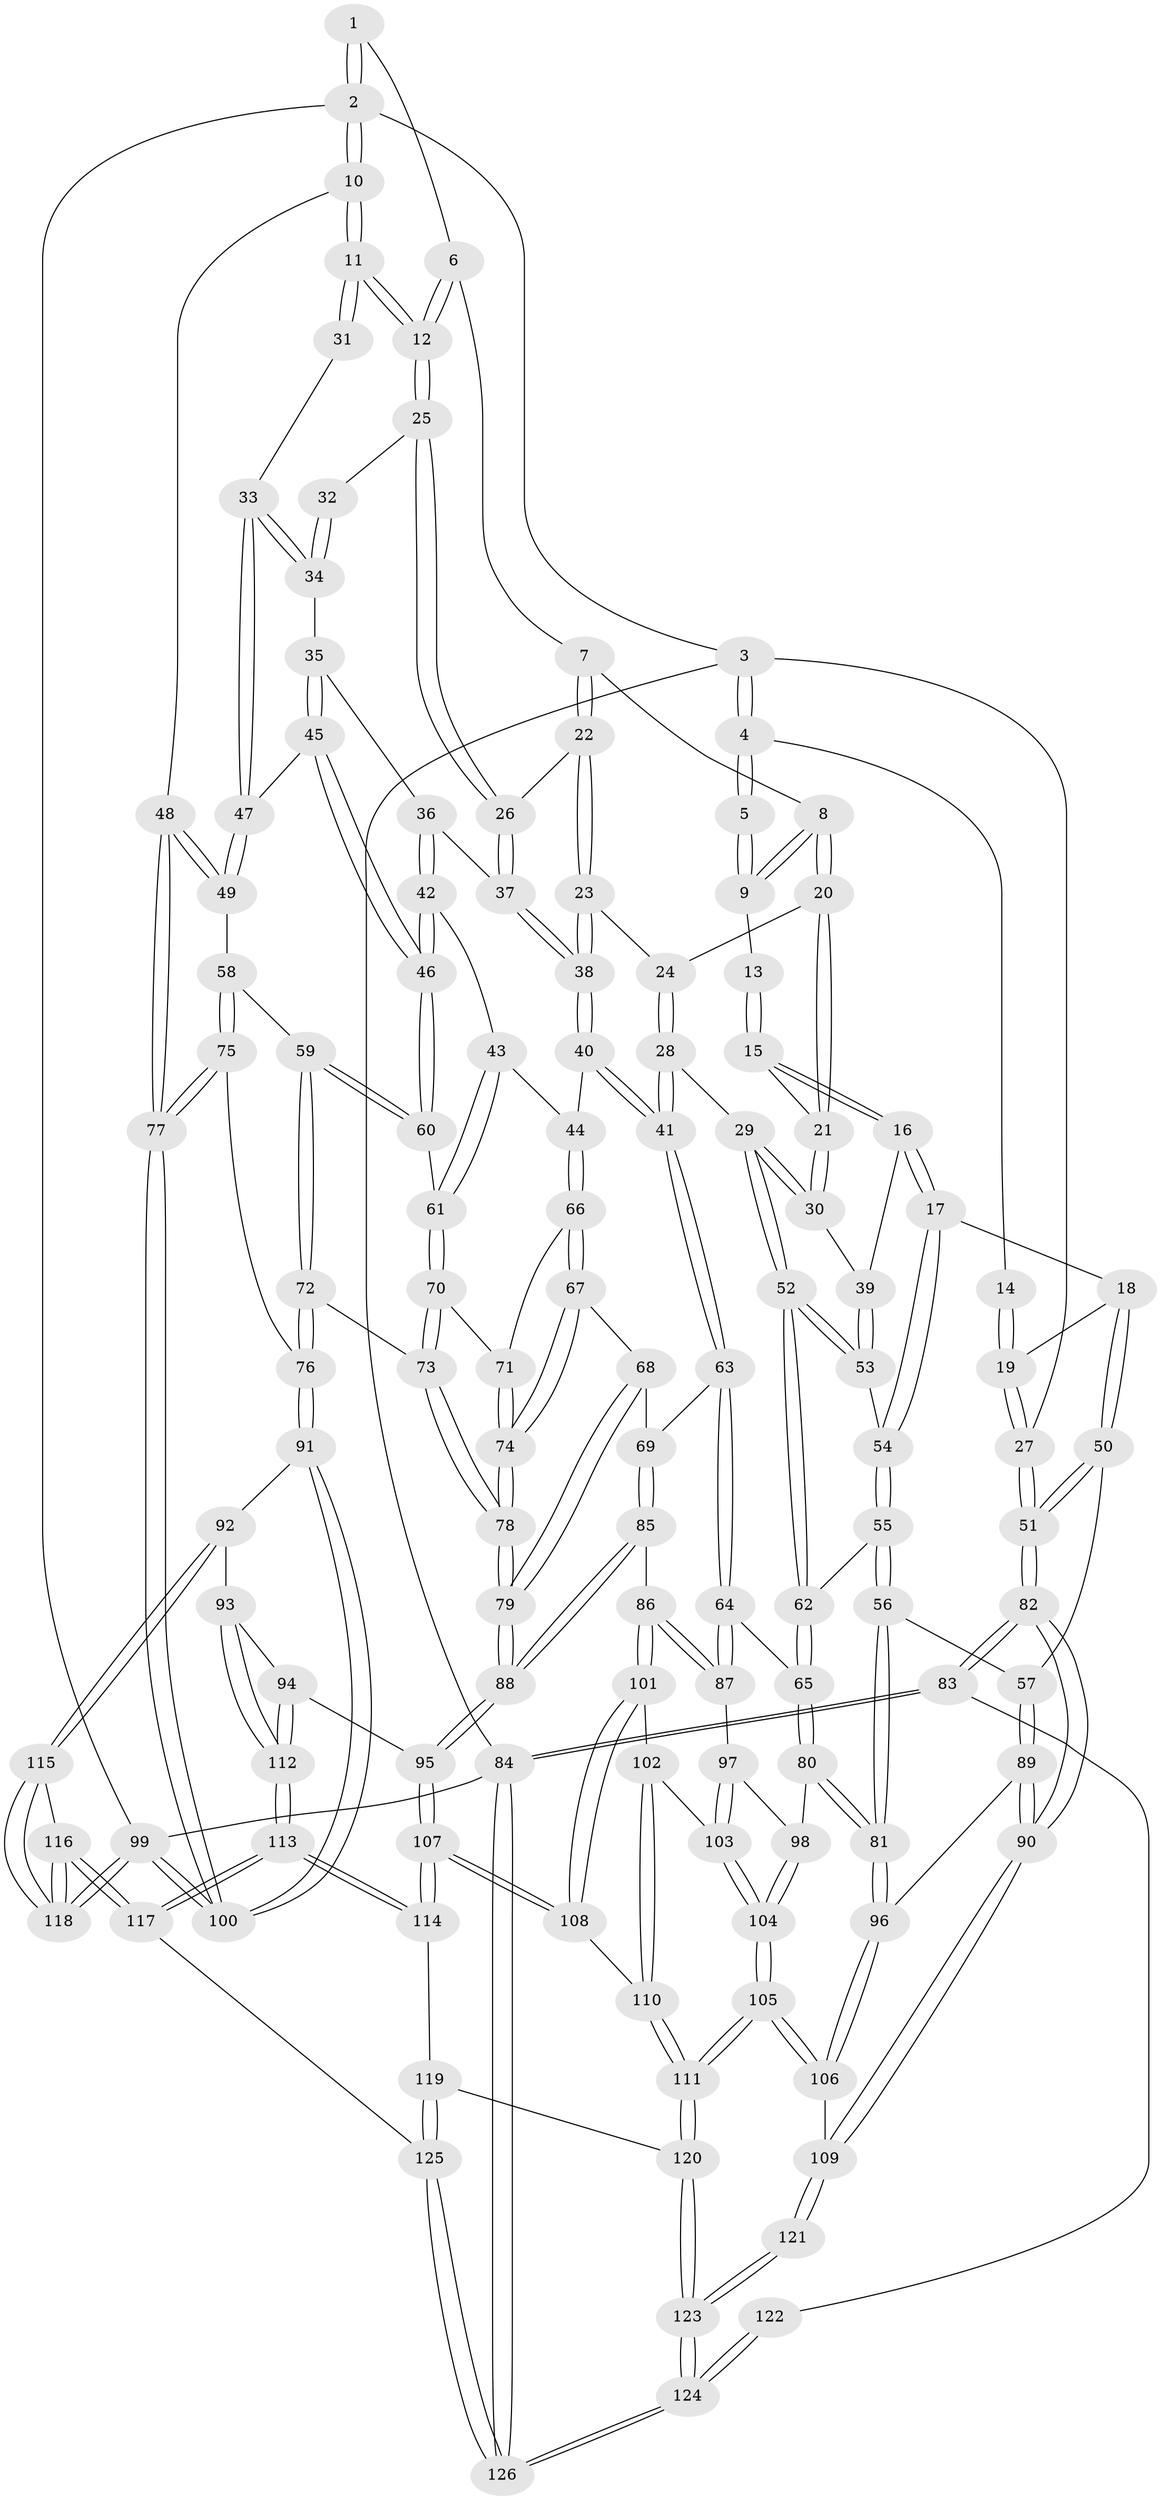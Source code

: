 // Generated by graph-tools (version 1.1) at 2025/01/03/09/25 05:01:19]
// undirected, 126 vertices, 312 edges
graph export_dot {
graph [start="1"]
  node [color=gray90,style=filled];
  1 [pos="+0.7281114282587589+0"];
  2 [pos="+1+0"];
  3 [pos="+0+0"];
  4 [pos="+0+0"];
  5 [pos="+0.433514391207445+0"];
  6 [pos="+0.7269752790257538+0"];
  7 [pos="+0.583689515848968+0.1051494748313587"];
  8 [pos="+0.4405259687443626+0.05020661862171099"];
  9 [pos="+0.43919214971883197+0.04778320432483196"];
  10 [pos="+1+0"];
  11 [pos="+1+0"];
  12 [pos="+0.7990730046756901+0.09923194328688711"];
  13 [pos="+0.29207771332897375+0.08509895940022238"];
  14 [pos="+0.273154573610038+0.07556984428453707"];
  15 [pos="+0.2962071670833853+0.1550137377275778"];
  16 [pos="+0.19472402121368534+0.24570173617388857"];
  17 [pos="+0.18060253057838424+0.24827674081704162"];
  18 [pos="+0.13759428395519205+0.21656060717215117"];
  19 [pos="+0.1323760244823872+0.21090733862021646"];
  20 [pos="+0.4213102623720805+0.16977398314987419"];
  21 [pos="+0.39159604468311104+0.2061944443103492"];
  22 [pos="+0.6133416549542522+0.17619133253026284"];
  23 [pos="+0.5969644310086816+0.2163336501857439"];
  24 [pos="+0.5062072091177101+0.2096211728456448"];
  25 [pos="+0.7952578565821035+0.14192707128100798"];
  26 [pos="+0.7853712173545495+0.152076907073057"];
  27 [pos="+0+0"];
  28 [pos="+0.4356170536676029+0.346910557325452"];
  29 [pos="+0.4338439785179591+0.34619326816097656"];
  30 [pos="+0.3793155967180768+0.2600849845599913"];
  31 [pos="+0.9611376186112772+0.15237115662803322"];
  32 [pos="+0.859391326722724+0.17344550410406762"];
  33 [pos="+0.951723860750131+0.2759547688285267"];
  34 [pos="+0.8863351214318136+0.21879212367729056"];
  35 [pos="+0.8499046842362131+0.29526269399979144"];
  36 [pos="+0.779409608087093+0.26182334942462276"];
  37 [pos="+0.7761250338885374+0.22794489338183746"];
  38 [pos="+0.6036479461509835+0.2950502141900866"];
  39 [pos="+0.318430267576558+0.26851651530860143"];
  40 [pos="+0.6006357198622067+0.337275970027799"];
  41 [pos="+0.4962653636349897+0.3829987322211124"];
  42 [pos="+0.7576127209435044+0.3137563459167587"];
  43 [pos="+0.7415764229651746+0.3296653019393654"];
  44 [pos="+0.61064862798779+0.3434018538398277"];
  45 [pos="+0.8765791260175839+0.33021837362085066"];
  46 [pos="+0.8586510582212672+0.3632581132086798"];
  47 [pos="+0.9651110287371686+0.29553724526908204"];
  48 [pos="+1+0.33940543583895866"];
  49 [pos="+1+0.3384265724156396"];
  50 [pos="+0.012762530478441197+0.4529301620794271"];
  51 [pos="+0+0.44805423309935216"];
  52 [pos="+0.31251751798142796+0.4156308612541703"];
  53 [pos="+0.2951221196279322+0.3599548135677828"];
  54 [pos="+0.18303359342268344+0.2697056077559028"];
  55 [pos="+0.17353589750239923+0.4238725310237049"];
  56 [pos="+0.1316949177109551+0.4696712156863247"];
  57 [pos="+0.06443433208240827+0.46417815517913086"];
  58 [pos="+0.9129452690858209+0.43781140730337903"];
  59 [pos="+0.9113265798259347+0.43716706759882035"];
  60 [pos="+0.8560818901879728+0.39554640900241755"];
  61 [pos="+0.7840392914943268+0.431050593852291"];
  62 [pos="+0.3070937607468339+0.42326377448481173"];
  63 [pos="+0.4889354502205141+0.4677191282278552"];
  64 [pos="+0.4051447144830737+0.5344753004369712"];
  65 [pos="+0.34485927555494295+0.5332895848547948"];
  66 [pos="+0.6438495371284262+0.40358017577969874"];
  67 [pos="+0.6372310893275633+0.46241143793708683"];
  68 [pos="+0.5941950486100055+0.4985926943321536"];
  69 [pos="+0.5061076974647335+0.4849386355751779"];
  70 [pos="+0.7722126250576002+0.4526331857277008"];
  71 [pos="+0.7299339343292724+0.44858329942794534"];
  72 [pos="+0.8023307752368816+0.51826527489845"];
  73 [pos="+0.7907550079574094+0.5148699823754084"];
  74 [pos="+0.6706308457960741+0.5198768857054578"];
  75 [pos="+0.9342846784240287+0.5381637286174711"];
  76 [pos="+0.8971632333365995+0.5736593445081678"];
  77 [pos="+1+0.5248997922424459"];
  78 [pos="+0.6763743571007697+0.6407491604543267"];
  79 [pos="+0.673370249889972+0.6472598990415218"];
  80 [pos="+0.2668022469460554+0.609303727187931"];
  81 [pos="+0.20723871418940518+0.6124929661195969"];
  82 [pos="+0+0.8462462025687496"];
  83 [pos="+0+0.9302694081029037"];
  84 [pos="+0+1"];
  85 [pos="+0.5688915006705512+0.6316130499502969"];
  86 [pos="+0.5081771968353264+0.6544476514825562"];
  87 [pos="+0.43949038103242194+0.6049595982948254"];
  88 [pos="+0.6726311322694531+0.6500208451290818"];
  89 [pos="+0.06051679864159778+0.6822568824512111"];
  90 [pos="+0+0.8227237167784464"];
  91 [pos="+0.8848401991282799+0.7284797664069826"];
  92 [pos="+0.8728279913050558+0.7370921922939927"];
  93 [pos="+0.8360507602248894+0.7384955761121937"];
  94 [pos="+0.720220535244561+0.7128220561186771"];
  95 [pos="+0.7025069490928849+0.7062119628864842"];
  96 [pos="+0.19811081791896706+0.6250188389369655"];
  97 [pos="+0.3779139670824943+0.6648168364362566"];
  98 [pos="+0.31363864632734606+0.6591092890745195"];
  99 [pos="+1+1"];
  100 [pos="+1+0.7096872184927738"];
  101 [pos="+0.5059469637708721+0.6583077485450335"];
  102 [pos="+0.445177774783875+0.7206540135711702"];
  103 [pos="+0.43138020546241623+0.7144396533782651"];
  104 [pos="+0.3271823928216017+0.7389817560215647"];
  105 [pos="+0.3090356063284361+0.86310618942233"];
  106 [pos="+0.20955878394467123+0.7803966360545278"];
  107 [pos="+0.584676184807154+0.8507814131169168"];
  108 [pos="+0.5487988738682497+0.8221716348429097"];
  109 [pos="+0.0218465331222536+0.8256616826900443"];
  110 [pos="+0.4458322155450886+0.7733066902960305"];
  111 [pos="+0.3153405917630307+0.875843612754789"];
  112 [pos="+0.7392343891346016+1"];
  113 [pos="+0.7111829186509081+1"];
  114 [pos="+0.583752056019231+0.8603089046068153"];
  115 [pos="+0.8844304721980163+0.7808892215463621"];
  116 [pos="+0.8348251892869869+1"];
  117 [pos="+0.7221789015532847+1"];
  118 [pos="+1+1"];
  119 [pos="+0.4525685665881679+0.9096319845732589"];
  120 [pos="+0.3157849851220786+0.8881388252488851"];
  121 [pos="+0.18083835067282011+0.8968657715276193"];
  122 [pos="+0.145421418334528+0.9366687043057391"];
  123 [pos="+0.30903834786282786+0.9024147855452237"];
  124 [pos="+0.26990249376609393+1"];
  125 [pos="+0.547380159399036+1"];
  126 [pos="+0.2647495285453234+1"];
  1 -- 2;
  1 -- 2;
  1 -- 6;
  2 -- 3;
  2 -- 10;
  2 -- 10;
  2 -- 99;
  3 -- 4;
  3 -- 4;
  3 -- 27;
  3 -- 84;
  4 -- 5;
  4 -- 5;
  4 -- 14;
  5 -- 9;
  5 -- 9;
  6 -- 7;
  6 -- 12;
  6 -- 12;
  7 -- 8;
  7 -- 22;
  7 -- 22;
  8 -- 9;
  8 -- 9;
  8 -- 20;
  8 -- 20;
  9 -- 13;
  10 -- 11;
  10 -- 11;
  10 -- 48;
  11 -- 12;
  11 -- 12;
  11 -- 31;
  11 -- 31;
  12 -- 25;
  12 -- 25;
  13 -- 15;
  13 -- 15;
  14 -- 19;
  14 -- 19;
  15 -- 16;
  15 -- 16;
  15 -- 21;
  16 -- 17;
  16 -- 17;
  16 -- 39;
  17 -- 18;
  17 -- 54;
  17 -- 54;
  18 -- 19;
  18 -- 50;
  18 -- 50;
  19 -- 27;
  19 -- 27;
  20 -- 21;
  20 -- 21;
  20 -- 24;
  21 -- 30;
  21 -- 30;
  22 -- 23;
  22 -- 23;
  22 -- 26;
  23 -- 24;
  23 -- 38;
  23 -- 38;
  24 -- 28;
  24 -- 28;
  25 -- 26;
  25 -- 26;
  25 -- 32;
  26 -- 37;
  26 -- 37;
  27 -- 51;
  27 -- 51;
  28 -- 29;
  28 -- 41;
  28 -- 41;
  29 -- 30;
  29 -- 30;
  29 -- 52;
  29 -- 52;
  30 -- 39;
  31 -- 33;
  32 -- 34;
  32 -- 34;
  33 -- 34;
  33 -- 34;
  33 -- 47;
  33 -- 47;
  34 -- 35;
  35 -- 36;
  35 -- 45;
  35 -- 45;
  36 -- 37;
  36 -- 42;
  36 -- 42;
  37 -- 38;
  37 -- 38;
  38 -- 40;
  38 -- 40;
  39 -- 53;
  39 -- 53;
  40 -- 41;
  40 -- 41;
  40 -- 44;
  41 -- 63;
  41 -- 63;
  42 -- 43;
  42 -- 46;
  42 -- 46;
  43 -- 44;
  43 -- 61;
  43 -- 61;
  44 -- 66;
  44 -- 66;
  45 -- 46;
  45 -- 46;
  45 -- 47;
  46 -- 60;
  46 -- 60;
  47 -- 49;
  47 -- 49;
  48 -- 49;
  48 -- 49;
  48 -- 77;
  48 -- 77;
  49 -- 58;
  50 -- 51;
  50 -- 51;
  50 -- 57;
  51 -- 82;
  51 -- 82;
  52 -- 53;
  52 -- 53;
  52 -- 62;
  52 -- 62;
  53 -- 54;
  54 -- 55;
  54 -- 55;
  55 -- 56;
  55 -- 56;
  55 -- 62;
  56 -- 57;
  56 -- 81;
  56 -- 81;
  57 -- 89;
  57 -- 89;
  58 -- 59;
  58 -- 75;
  58 -- 75;
  59 -- 60;
  59 -- 60;
  59 -- 72;
  59 -- 72;
  60 -- 61;
  61 -- 70;
  61 -- 70;
  62 -- 65;
  62 -- 65;
  63 -- 64;
  63 -- 64;
  63 -- 69;
  64 -- 65;
  64 -- 87;
  64 -- 87;
  65 -- 80;
  65 -- 80;
  66 -- 67;
  66 -- 67;
  66 -- 71;
  67 -- 68;
  67 -- 74;
  67 -- 74;
  68 -- 69;
  68 -- 79;
  68 -- 79;
  69 -- 85;
  69 -- 85;
  70 -- 71;
  70 -- 73;
  70 -- 73;
  71 -- 74;
  71 -- 74;
  72 -- 73;
  72 -- 76;
  72 -- 76;
  73 -- 78;
  73 -- 78;
  74 -- 78;
  74 -- 78;
  75 -- 76;
  75 -- 77;
  75 -- 77;
  76 -- 91;
  76 -- 91;
  77 -- 100;
  77 -- 100;
  78 -- 79;
  78 -- 79;
  79 -- 88;
  79 -- 88;
  80 -- 81;
  80 -- 81;
  80 -- 98;
  81 -- 96;
  81 -- 96;
  82 -- 83;
  82 -- 83;
  82 -- 90;
  82 -- 90;
  83 -- 84;
  83 -- 84;
  83 -- 122;
  84 -- 126;
  84 -- 126;
  84 -- 99;
  85 -- 86;
  85 -- 88;
  85 -- 88;
  86 -- 87;
  86 -- 87;
  86 -- 101;
  86 -- 101;
  87 -- 97;
  88 -- 95;
  88 -- 95;
  89 -- 90;
  89 -- 90;
  89 -- 96;
  90 -- 109;
  90 -- 109;
  91 -- 92;
  91 -- 100;
  91 -- 100;
  92 -- 93;
  92 -- 115;
  92 -- 115;
  93 -- 94;
  93 -- 112;
  93 -- 112;
  94 -- 95;
  94 -- 112;
  94 -- 112;
  95 -- 107;
  95 -- 107;
  96 -- 106;
  96 -- 106;
  97 -- 98;
  97 -- 103;
  97 -- 103;
  98 -- 104;
  98 -- 104;
  99 -- 100;
  99 -- 100;
  99 -- 118;
  99 -- 118;
  101 -- 102;
  101 -- 108;
  101 -- 108;
  102 -- 103;
  102 -- 110;
  102 -- 110;
  103 -- 104;
  103 -- 104;
  104 -- 105;
  104 -- 105;
  105 -- 106;
  105 -- 106;
  105 -- 111;
  105 -- 111;
  106 -- 109;
  107 -- 108;
  107 -- 108;
  107 -- 114;
  107 -- 114;
  108 -- 110;
  109 -- 121;
  109 -- 121;
  110 -- 111;
  110 -- 111;
  111 -- 120;
  111 -- 120;
  112 -- 113;
  112 -- 113;
  113 -- 114;
  113 -- 114;
  113 -- 117;
  113 -- 117;
  114 -- 119;
  115 -- 116;
  115 -- 118;
  115 -- 118;
  116 -- 117;
  116 -- 117;
  116 -- 118;
  116 -- 118;
  117 -- 125;
  119 -- 120;
  119 -- 125;
  119 -- 125;
  120 -- 123;
  120 -- 123;
  121 -- 123;
  121 -- 123;
  122 -- 124;
  122 -- 124;
  123 -- 124;
  123 -- 124;
  124 -- 126;
  124 -- 126;
  125 -- 126;
  125 -- 126;
}
